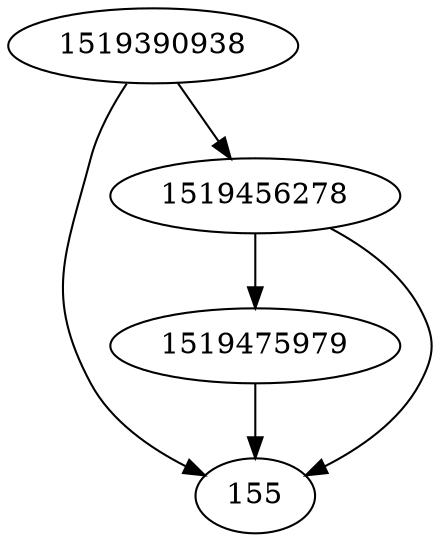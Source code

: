 strict digraph  {
1519390938;
1519475979;
155;
1519456278;
1519390938 -> 155;
1519390938 -> 1519456278;
1519475979 -> 155;
1519456278 -> 155;
1519456278 -> 1519475979;
}
